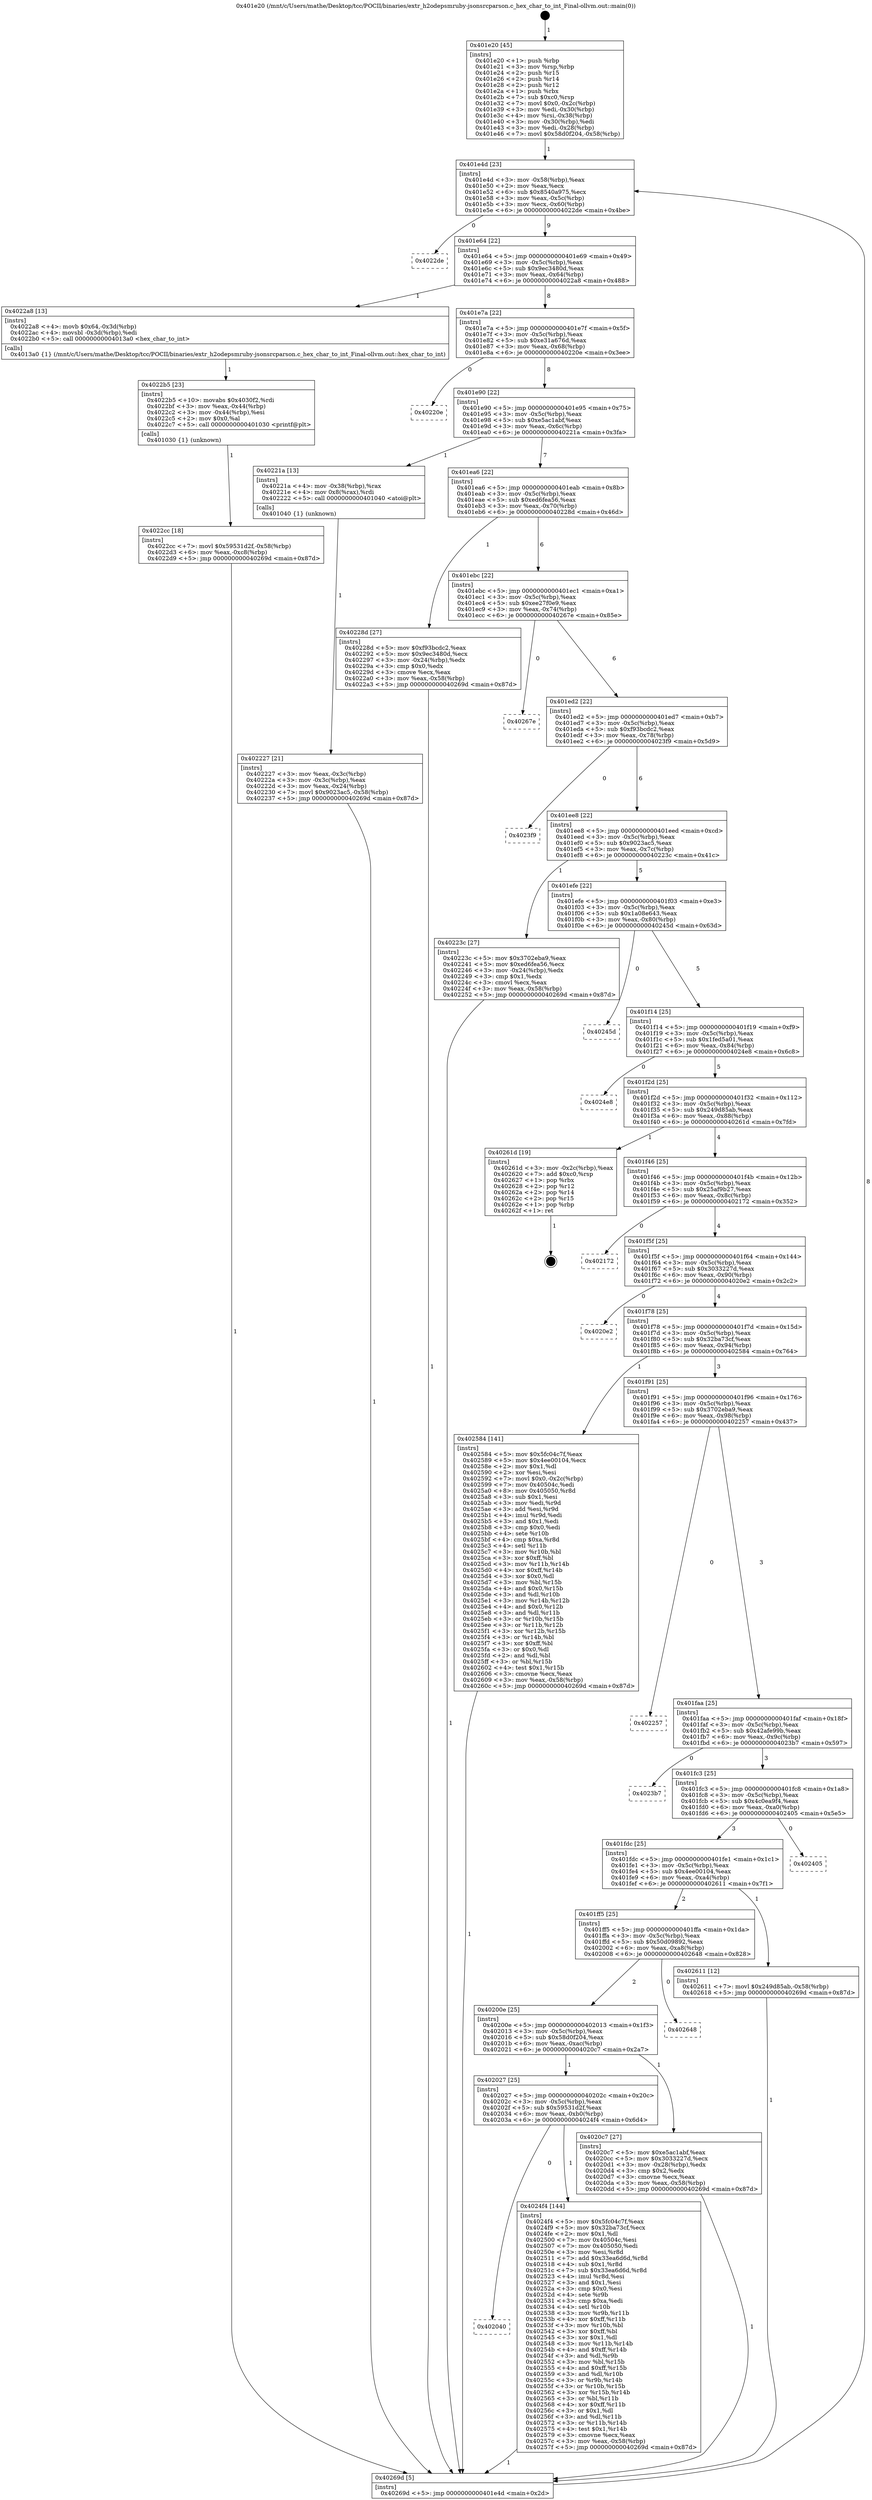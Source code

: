 digraph "0x401e20" {
  label = "0x401e20 (/mnt/c/Users/mathe/Desktop/tcc/POCII/binaries/extr_h2odepsmruby-jsonsrcparson.c_hex_char_to_int_Final-ollvm.out::main(0))"
  labelloc = "t"
  node[shape=record]

  Entry [label="",width=0.3,height=0.3,shape=circle,fillcolor=black,style=filled]
  "0x401e4d" [label="{
     0x401e4d [23]\l
     | [instrs]\l
     &nbsp;&nbsp;0x401e4d \<+3\>: mov -0x58(%rbp),%eax\l
     &nbsp;&nbsp;0x401e50 \<+2\>: mov %eax,%ecx\l
     &nbsp;&nbsp;0x401e52 \<+6\>: sub $0x8540a975,%ecx\l
     &nbsp;&nbsp;0x401e58 \<+3\>: mov %eax,-0x5c(%rbp)\l
     &nbsp;&nbsp;0x401e5b \<+3\>: mov %ecx,-0x60(%rbp)\l
     &nbsp;&nbsp;0x401e5e \<+6\>: je 00000000004022de \<main+0x4be\>\l
  }"]
  "0x4022de" [label="{
     0x4022de\l
  }", style=dashed]
  "0x401e64" [label="{
     0x401e64 [22]\l
     | [instrs]\l
     &nbsp;&nbsp;0x401e64 \<+5\>: jmp 0000000000401e69 \<main+0x49\>\l
     &nbsp;&nbsp;0x401e69 \<+3\>: mov -0x5c(%rbp),%eax\l
     &nbsp;&nbsp;0x401e6c \<+5\>: sub $0x9ec3480d,%eax\l
     &nbsp;&nbsp;0x401e71 \<+3\>: mov %eax,-0x64(%rbp)\l
     &nbsp;&nbsp;0x401e74 \<+6\>: je 00000000004022a8 \<main+0x488\>\l
  }"]
  Exit [label="",width=0.3,height=0.3,shape=circle,fillcolor=black,style=filled,peripheries=2]
  "0x4022a8" [label="{
     0x4022a8 [13]\l
     | [instrs]\l
     &nbsp;&nbsp;0x4022a8 \<+4\>: movb $0x64,-0x3d(%rbp)\l
     &nbsp;&nbsp;0x4022ac \<+4\>: movsbl -0x3d(%rbp),%edi\l
     &nbsp;&nbsp;0x4022b0 \<+5\>: call 00000000004013a0 \<hex_char_to_int\>\l
     | [calls]\l
     &nbsp;&nbsp;0x4013a0 \{1\} (/mnt/c/Users/mathe/Desktop/tcc/POCII/binaries/extr_h2odepsmruby-jsonsrcparson.c_hex_char_to_int_Final-ollvm.out::hex_char_to_int)\l
  }"]
  "0x401e7a" [label="{
     0x401e7a [22]\l
     | [instrs]\l
     &nbsp;&nbsp;0x401e7a \<+5\>: jmp 0000000000401e7f \<main+0x5f\>\l
     &nbsp;&nbsp;0x401e7f \<+3\>: mov -0x5c(%rbp),%eax\l
     &nbsp;&nbsp;0x401e82 \<+5\>: sub $0xe31a676d,%eax\l
     &nbsp;&nbsp;0x401e87 \<+3\>: mov %eax,-0x68(%rbp)\l
     &nbsp;&nbsp;0x401e8a \<+6\>: je 000000000040220e \<main+0x3ee\>\l
  }"]
  "0x402040" [label="{
     0x402040\l
  }", style=dashed]
  "0x40220e" [label="{
     0x40220e\l
  }", style=dashed]
  "0x401e90" [label="{
     0x401e90 [22]\l
     | [instrs]\l
     &nbsp;&nbsp;0x401e90 \<+5\>: jmp 0000000000401e95 \<main+0x75\>\l
     &nbsp;&nbsp;0x401e95 \<+3\>: mov -0x5c(%rbp),%eax\l
     &nbsp;&nbsp;0x401e98 \<+5\>: sub $0xe5ac1abf,%eax\l
     &nbsp;&nbsp;0x401e9d \<+3\>: mov %eax,-0x6c(%rbp)\l
     &nbsp;&nbsp;0x401ea0 \<+6\>: je 000000000040221a \<main+0x3fa\>\l
  }"]
  "0x4024f4" [label="{
     0x4024f4 [144]\l
     | [instrs]\l
     &nbsp;&nbsp;0x4024f4 \<+5\>: mov $0x5fc04c7f,%eax\l
     &nbsp;&nbsp;0x4024f9 \<+5\>: mov $0x32ba73cf,%ecx\l
     &nbsp;&nbsp;0x4024fe \<+2\>: mov $0x1,%dl\l
     &nbsp;&nbsp;0x402500 \<+7\>: mov 0x40504c,%esi\l
     &nbsp;&nbsp;0x402507 \<+7\>: mov 0x405050,%edi\l
     &nbsp;&nbsp;0x40250e \<+3\>: mov %esi,%r8d\l
     &nbsp;&nbsp;0x402511 \<+7\>: add $0x33ea6d6d,%r8d\l
     &nbsp;&nbsp;0x402518 \<+4\>: sub $0x1,%r8d\l
     &nbsp;&nbsp;0x40251c \<+7\>: sub $0x33ea6d6d,%r8d\l
     &nbsp;&nbsp;0x402523 \<+4\>: imul %r8d,%esi\l
     &nbsp;&nbsp;0x402527 \<+3\>: and $0x1,%esi\l
     &nbsp;&nbsp;0x40252a \<+3\>: cmp $0x0,%esi\l
     &nbsp;&nbsp;0x40252d \<+4\>: sete %r9b\l
     &nbsp;&nbsp;0x402531 \<+3\>: cmp $0xa,%edi\l
     &nbsp;&nbsp;0x402534 \<+4\>: setl %r10b\l
     &nbsp;&nbsp;0x402538 \<+3\>: mov %r9b,%r11b\l
     &nbsp;&nbsp;0x40253b \<+4\>: xor $0xff,%r11b\l
     &nbsp;&nbsp;0x40253f \<+3\>: mov %r10b,%bl\l
     &nbsp;&nbsp;0x402542 \<+3\>: xor $0xff,%bl\l
     &nbsp;&nbsp;0x402545 \<+3\>: xor $0x1,%dl\l
     &nbsp;&nbsp;0x402548 \<+3\>: mov %r11b,%r14b\l
     &nbsp;&nbsp;0x40254b \<+4\>: and $0xff,%r14b\l
     &nbsp;&nbsp;0x40254f \<+3\>: and %dl,%r9b\l
     &nbsp;&nbsp;0x402552 \<+3\>: mov %bl,%r15b\l
     &nbsp;&nbsp;0x402555 \<+4\>: and $0xff,%r15b\l
     &nbsp;&nbsp;0x402559 \<+3\>: and %dl,%r10b\l
     &nbsp;&nbsp;0x40255c \<+3\>: or %r9b,%r14b\l
     &nbsp;&nbsp;0x40255f \<+3\>: or %r10b,%r15b\l
     &nbsp;&nbsp;0x402562 \<+3\>: xor %r15b,%r14b\l
     &nbsp;&nbsp;0x402565 \<+3\>: or %bl,%r11b\l
     &nbsp;&nbsp;0x402568 \<+4\>: xor $0xff,%r11b\l
     &nbsp;&nbsp;0x40256c \<+3\>: or $0x1,%dl\l
     &nbsp;&nbsp;0x40256f \<+3\>: and %dl,%r11b\l
     &nbsp;&nbsp;0x402572 \<+3\>: or %r11b,%r14b\l
     &nbsp;&nbsp;0x402575 \<+4\>: test $0x1,%r14b\l
     &nbsp;&nbsp;0x402579 \<+3\>: cmovne %ecx,%eax\l
     &nbsp;&nbsp;0x40257c \<+3\>: mov %eax,-0x58(%rbp)\l
     &nbsp;&nbsp;0x40257f \<+5\>: jmp 000000000040269d \<main+0x87d\>\l
  }"]
  "0x40221a" [label="{
     0x40221a [13]\l
     | [instrs]\l
     &nbsp;&nbsp;0x40221a \<+4\>: mov -0x38(%rbp),%rax\l
     &nbsp;&nbsp;0x40221e \<+4\>: mov 0x8(%rax),%rdi\l
     &nbsp;&nbsp;0x402222 \<+5\>: call 0000000000401040 \<atoi@plt\>\l
     | [calls]\l
     &nbsp;&nbsp;0x401040 \{1\} (unknown)\l
  }"]
  "0x401ea6" [label="{
     0x401ea6 [22]\l
     | [instrs]\l
     &nbsp;&nbsp;0x401ea6 \<+5\>: jmp 0000000000401eab \<main+0x8b\>\l
     &nbsp;&nbsp;0x401eab \<+3\>: mov -0x5c(%rbp),%eax\l
     &nbsp;&nbsp;0x401eae \<+5\>: sub $0xed6fea56,%eax\l
     &nbsp;&nbsp;0x401eb3 \<+3\>: mov %eax,-0x70(%rbp)\l
     &nbsp;&nbsp;0x401eb6 \<+6\>: je 000000000040228d \<main+0x46d\>\l
  }"]
  "0x4022cc" [label="{
     0x4022cc [18]\l
     | [instrs]\l
     &nbsp;&nbsp;0x4022cc \<+7\>: movl $0x59531d2f,-0x58(%rbp)\l
     &nbsp;&nbsp;0x4022d3 \<+6\>: mov %eax,-0xc8(%rbp)\l
     &nbsp;&nbsp;0x4022d9 \<+5\>: jmp 000000000040269d \<main+0x87d\>\l
  }"]
  "0x40228d" [label="{
     0x40228d [27]\l
     | [instrs]\l
     &nbsp;&nbsp;0x40228d \<+5\>: mov $0xf93bcdc2,%eax\l
     &nbsp;&nbsp;0x402292 \<+5\>: mov $0x9ec3480d,%ecx\l
     &nbsp;&nbsp;0x402297 \<+3\>: mov -0x24(%rbp),%edx\l
     &nbsp;&nbsp;0x40229a \<+3\>: cmp $0x0,%edx\l
     &nbsp;&nbsp;0x40229d \<+3\>: cmove %ecx,%eax\l
     &nbsp;&nbsp;0x4022a0 \<+3\>: mov %eax,-0x58(%rbp)\l
     &nbsp;&nbsp;0x4022a3 \<+5\>: jmp 000000000040269d \<main+0x87d\>\l
  }"]
  "0x401ebc" [label="{
     0x401ebc [22]\l
     | [instrs]\l
     &nbsp;&nbsp;0x401ebc \<+5\>: jmp 0000000000401ec1 \<main+0xa1\>\l
     &nbsp;&nbsp;0x401ec1 \<+3\>: mov -0x5c(%rbp),%eax\l
     &nbsp;&nbsp;0x401ec4 \<+5\>: sub $0xee27f0e9,%eax\l
     &nbsp;&nbsp;0x401ec9 \<+3\>: mov %eax,-0x74(%rbp)\l
     &nbsp;&nbsp;0x401ecc \<+6\>: je 000000000040267e \<main+0x85e\>\l
  }"]
  "0x4022b5" [label="{
     0x4022b5 [23]\l
     | [instrs]\l
     &nbsp;&nbsp;0x4022b5 \<+10\>: movabs $0x4030f2,%rdi\l
     &nbsp;&nbsp;0x4022bf \<+3\>: mov %eax,-0x44(%rbp)\l
     &nbsp;&nbsp;0x4022c2 \<+3\>: mov -0x44(%rbp),%esi\l
     &nbsp;&nbsp;0x4022c5 \<+2\>: mov $0x0,%al\l
     &nbsp;&nbsp;0x4022c7 \<+5\>: call 0000000000401030 \<printf@plt\>\l
     | [calls]\l
     &nbsp;&nbsp;0x401030 \{1\} (unknown)\l
  }"]
  "0x40267e" [label="{
     0x40267e\l
  }", style=dashed]
  "0x401ed2" [label="{
     0x401ed2 [22]\l
     | [instrs]\l
     &nbsp;&nbsp;0x401ed2 \<+5\>: jmp 0000000000401ed7 \<main+0xb7\>\l
     &nbsp;&nbsp;0x401ed7 \<+3\>: mov -0x5c(%rbp),%eax\l
     &nbsp;&nbsp;0x401eda \<+5\>: sub $0xf93bcdc2,%eax\l
     &nbsp;&nbsp;0x401edf \<+3\>: mov %eax,-0x78(%rbp)\l
     &nbsp;&nbsp;0x401ee2 \<+6\>: je 00000000004023f9 \<main+0x5d9\>\l
  }"]
  "0x402227" [label="{
     0x402227 [21]\l
     | [instrs]\l
     &nbsp;&nbsp;0x402227 \<+3\>: mov %eax,-0x3c(%rbp)\l
     &nbsp;&nbsp;0x40222a \<+3\>: mov -0x3c(%rbp),%eax\l
     &nbsp;&nbsp;0x40222d \<+3\>: mov %eax,-0x24(%rbp)\l
     &nbsp;&nbsp;0x402230 \<+7\>: movl $0x9023ac5,-0x58(%rbp)\l
     &nbsp;&nbsp;0x402237 \<+5\>: jmp 000000000040269d \<main+0x87d\>\l
  }"]
  "0x4023f9" [label="{
     0x4023f9\l
  }", style=dashed]
  "0x401ee8" [label="{
     0x401ee8 [22]\l
     | [instrs]\l
     &nbsp;&nbsp;0x401ee8 \<+5\>: jmp 0000000000401eed \<main+0xcd\>\l
     &nbsp;&nbsp;0x401eed \<+3\>: mov -0x5c(%rbp),%eax\l
     &nbsp;&nbsp;0x401ef0 \<+5\>: sub $0x9023ac5,%eax\l
     &nbsp;&nbsp;0x401ef5 \<+3\>: mov %eax,-0x7c(%rbp)\l
     &nbsp;&nbsp;0x401ef8 \<+6\>: je 000000000040223c \<main+0x41c\>\l
  }"]
  "0x401e20" [label="{
     0x401e20 [45]\l
     | [instrs]\l
     &nbsp;&nbsp;0x401e20 \<+1\>: push %rbp\l
     &nbsp;&nbsp;0x401e21 \<+3\>: mov %rsp,%rbp\l
     &nbsp;&nbsp;0x401e24 \<+2\>: push %r15\l
     &nbsp;&nbsp;0x401e26 \<+2\>: push %r14\l
     &nbsp;&nbsp;0x401e28 \<+2\>: push %r12\l
     &nbsp;&nbsp;0x401e2a \<+1\>: push %rbx\l
     &nbsp;&nbsp;0x401e2b \<+7\>: sub $0xc0,%rsp\l
     &nbsp;&nbsp;0x401e32 \<+7\>: movl $0x0,-0x2c(%rbp)\l
     &nbsp;&nbsp;0x401e39 \<+3\>: mov %edi,-0x30(%rbp)\l
     &nbsp;&nbsp;0x401e3c \<+4\>: mov %rsi,-0x38(%rbp)\l
     &nbsp;&nbsp;0x401e40 \<+3\>: mov -0x30(%rbp),%edi\l
     &nbsp;&nbsp;0x401e43 \<+3\>: mov %edi,-0x28(%rbp)\l
     &nbsp;&nbsp;0x401e46 \<+7\>: movl $0x58d0f204,-0x58(%rbp)\l
  }"]
  "0x40223c" [label="{
     0x40223c [27]\l
     | [instrs]\l
     &nbsp;&nbsp;0x40223c \<+5\>: mov $0x3702eba9,%eax\l
     &nbsp;&nbsp;0x402241 \<+5\>: mov $0xed6fea56,%ecx\l
     &nbsp;&nbsp;0x402246 \<+3\>: mov -0x24(%rbp),%edx\l
     &nbsp;&nbsp;0x402249 \<+3\>: cmp $0x1,%edx\l
     &nbsp;&nbsp;0x40224c \<+3\>: cmovl %ecx,%eax\l
     &nbsp;&nbsp;0x40224f \<+3\>: mov %eax,-0x58(%rbp)\l
     &nbsp;&nbsp;0x402252 \<+5\>: jmp 000000000040269d \<main+0x87d\>\l
  }"]
  "0x401efe" [label="{
     0x401efe [22]\l
     | [instrs]\l
     &nbsp;&nbsp;0x401efe \<+5\>: jmp 0000000000401f03 \<main+0xe3\>\l
     &nbsp;&nbsp;0x401f03 \<+3\>: mov -0x5c(%rbp),%eax\l
     &nbsp;&nbsp;0x401f06 \<+5\>: sub $0x1a08e643,%eax\l
     &nbsp;&nbsp;0x401f0b \<+3\>: mov %eax,-0x80(%rbp)\l
     &nbsp;&nbsp;0x401f0e \<+6\>: je 000000000040245d \<main+0x63d\>\l
  }"]
  "0x40269d" [label="{
     0x40269d [5]\l
     | [instrs]\l
     &nbsp;&nbsp;0x40269d \<+5\>: jmp 0000000000401e4d \<main+0x2d\>\l
  }"]
  "0x40245d" [label="{
     0x40245d\l
  }", style=dashed]
  "0x401f14" [label="{
     0x401f14 [25]\l
     | [instrs]\l
     &nbsp;&nbsp;0x401f14 \<+5\>: jmp 0000000000401f19 \<main+0xf9\>\l
     &nbsp;&nbsp;0x401f19 \<+3\>: mov -0x5c(%rbp),%eax\l
     &nbsp;&nbsp;0x401f1c \<+5\>: sub $0x1fed5a01,%eax\l
     &nbsp;&nbsp;0x401f21 \<+6\>: mov %eax,-0x84(%rbp)\l
     &nbsp;&nbsp;0x401f27 \<+6\>: je 00000000004024e8 \<main+0x6c8\>\l
  }"]
  "0x402027" [label="{
     0x402027 [25]\l
     | [instrs]\l
     &nbsp;&nbsp;0x402027 \<+5\>: jmp 000000000040202c \<main+0x20c\>\l
     &nbsp;&nbsp;0x40202c \<+3\>: mov -0x5c(%rbp),%eax\l
     &nbsp;&nbsp;0x40202f \<+5\>: sub $0x59531d2f,%eax\l
     &nbsp;&nbsp;0x402034 \<+6\>: mov %eax,-0xb0(%rbp)\l
     &nbsp;&nbsp;0x40203a \<+6\>: je 00000000004024f4 \<main+0x6d4\>\l
  }"]
  "0x4024e8" [label="{
     0x4024e8\l
  }", style=dashed]
  "0x401f2d" [label="{
     0x401f2d [25]\l
     | [instrs]\l
     &nbsp;&nbsp;0x401f2d \<+5\>: jmp 0000000000401f32 \<main+0x112\>\l
     &nbsp;&nbsp;0x401f32 \<+3\>: mov -0x5c(%rbp),%eax\l
     &nbsp;&nbsp;0x401f35 \<+5\>: sub $0x249d85ab,%eax\l
     &nbsp;&nbsp;0x401f3a \<+6\>: mov %eax,-0x88(%rbp)\l
     &nbsp;&nbsp;0x401f40 \<+6\>: je 000000000040261d \<main+0x7fd\>\l
  }"]
  "0x4020c7" [label="{
     0x4020c7 [27]\l
     | [instrs]\l
     &nbsp;&nbsp;0x4020c7 \<+5\>: mov $0xe5ac1abf,%eax\l
     &nbsp;&nbsp;0x4020cc \<+5\>: mov $0x3033227d,%ecx\l
     &nbsp;&nbsp;0x4020d1 \<+3\>: mov -0x28(%rbp),%edx\l
     &nbsp;&nbsp;0x4020d4 \<+3\>: cmp $0x2,%edx\l
     &nbsp;&nbsp;0x4020d7 \<+3\>: cmovne %ecx,%eax\l
     &nbsp;&nbsp;0x4020da \<+3\>: mov %eax,-0x58(%rbp)\l
     &nbsp;&nbsp;0x4020dd \<+5\>: jmp 000000000040269d \<main+0x87d\>\l
  }"]
  "0x40261d" [label="{
     0x40261d [19]\l
     | [instrs]\l
     &nbsp;&nbsp;0x40261d \<+3\>: mov -0x2c(%rbp),%eax\l
     &nbsp;&nbsp;0x402620 \<+7\>: add $0xc0,%rsp\l
     &nbsp;&nbsp;0x402627 \<+1\>: pop %rbx\l
     &nbsp;&nbsp;0x402628 \<+2\>: pop %r12\l
     &nbsp;&nbsp;0x40262a \<+2\>: pop %r14\l
     &nbsp;&nbsp;0x40262c \<+2\>: pop %r15\l
     &nbsp;&nbsp;0x40262e \<+1\>: pop %rbp\l
     &nbsp;&nbsp;0x40262f \<+1\>: ret\l
  }"]
  "0x401f46" [label="{
     0x401f46 [25]\l
     | [instrs]\l
     &nbsp;&nbsp;0x401f46 \<+5\>: jmp 0000000000401f4b \<main+0x12b\>\l
     &nbsp;&nbsp;0x401f4b \<+3\>: mov -0x5c(%rbp),%eax\l
     &nbsp;&nbsp;0x401f4e \<+5\>: sub $0x25af9b27,%eax\l
     &nbsp;&nbsp;0x401f53 \<+6\>: mov %eax,-0x8c(%rbp)\l
     &nbsp;&nbsp;0x401f59 \<+6\>: je 0000000000402172 \<main+0x352\>\l
  }"]
  "0x40200e" [label="{
     0x40200e [25]\l
     | [instrs]\l
     &nbsp;&nbsp;0x40200e \<+5\>: jmp 0000000000402013 \<main+0x1f3\>\l
     &nbsp;&nbsp;0x402013 \<+3\>: mov -0x5c(%rbp),%eax\l
     &nbsp;&nbsp;0x402016 \<+5\>: sub $0x58d0f204,%eax\l
     &nbsp;&nbsp;0x40201b \<+6\>: mov %eax,-0xac(%rbp)\l
     &nbsp;&nbsp;0x402021 \<+6\>: je 00000000004020c7 \<main+0x2a7\>\l
  }"]
  "0x402172" [label="{
     0x402172\l
  }", style=dashed]
  "0x401f5f" [label="{
     0x401f5f [25]\l
     | [instrs]\l
     &nbsp;&nbsp;0x401f5f \<+5\>: jmp 0000000000401f64 \<main+0x144\>\l
     &nbsp;&nbsp;0x401f64 \<+3\>: mov -0x5c(%rbp),%eax\l
     &nbsp;&nbsp;0x401f67 \<+5\>: sub $0x3033227d,%eax\l
     &nbsp;&nbsp;0x401f6c \<+6\>: mov %eax,-0x90(%rbp)\l
     &nbsp;&nbsp;0x401f72 \<+6\>: je 00000000004020e2 \<main+0x2c2\>\l
  }"]
  "0x402648" [label="{
     0x402648\l
  }", style=dashed]
  "0x4020e2" [label="{
     0x4020e2\l
  }", style=dashed]
  "0x401f78" [label="{
     0x401f78 [25]\l
     | [instrs]\l
     &nbsp;&nbsp;0x401f78 \<+5\>: jmp 0000000000401f7d \<main+0x15d\>\l
     &nbsp;&nbsp;0x401f7d \<+3\>: mov -0x5c(%rbp),%eax\l
     &nbsp;&nbsp;0x401f80 \<+5\>: sub $0x32ba73cf,%eax\l
     &nbsp;&nbsp;0x401f85 \<+6\>: mov %eax,-0x94(%rbp)\l
     &nbsp;&nbsp;0x401f8b \<+6\>: je 0000000000402584 \<main+0x764\>\l
  }"]
  "0x401ff5" [label="{
     0x401ff5 [25]\l
     | [instrs]\l
     &nbsp;&nbsp;0x401ff5 \<+5\>: jmp 0000000000401ffa \<main+0x1da\>\l
     &nbsp;&nbsp;0x401ffa \<+3\>: mov -0x5c(%rbp),%eax\l
     &nbsp;&nbsp;0x401ffd \<+5\>: sub $0x50d09892,%eax\l
     &nbsp;&nbsp;0x402002 \<+6\>: mov %eax,-0xa8(%rbp)\l
     &nbsp;&nbsp;0x402008 \<+6\>: je 0000000000402648 \<main+0x828\>\l
  }"]
  "0x402584" [label="{
     0x402584 [141]\l
     | [instrs]\l
     &nbsp;&nbsp;0x402584 \<+5\>: mov $0x5fc04c7f,%eax\l
     &nbsp;&nbsp;0x402589 \<+5\>: mov $0x4ee00104,%ecx\l
     &nbsp;&nbsp;0x40258e \<+2\>: mov $0x1,%dl\l
     &nbsp;&nbsp;0x402590 \<+2\>: xor %esi,%esi\l
     &nbsp;&nbsp;0x402592 \<+7\>: movl $0x0,-0x2c(%rbp)\l
     &nbsp;&nbsp;0x402599 \<+7\>: mov 0x40504c,%edi\l
     &nbsp;&nbsp;0x4025a0 \<+8\>: mov 0x405050,%r8d\l
     &nbsp;&nbsp;0x4025a8 \<+3\>: sub $0x1,%esi\l
     &nbsp;&nbsp;0x4025ab \<+3\>: mov %edi,%r9d\l
     &nbsp;&nbsp;0x4025ae \<+3\>: add %esi,%r9d\l
     &nbsp;&nbsp;0x4025b1 \<+4\>: imul %r9d,%edi\l
     &nbsp;&nbsp;0x4025b5 \<+3\>: and $0x1,%edi\l
     &nbsp;&nbsp;0x4025b8 \<+3\>: cmp $0x0,%edi\l
     &nbsp;&nbsp;0x4025bb \<+4\>: sete %r10b\l
     &nbsp;&nbsp;0x4025bf \<+4\>: cmp $0xa,%r8d\l
     &nbsp;&nbsp;0x4025c3 \<+4\>: setl %r11b\l
     &nbsp;&nbsp;0x4025c7 \<+3\>: mov %r10b,%bl\l
     &nbsp;&nbsp;0x4025ca \<+3\>: xor $0xff,%bl\l
     &nbsp;&nbsp;0x4025cd \<+3\>: mov %r11b,%r14b\l
     &nbsp;&nbsp;0x4025d0 \<+4\>: xor $0xff,%r14b\l
     &nbsp;&nbsp;0x4025d4 \<+3\>: xor $0x0,%dl\l
     &nbsp;&nbsp;0x4025d7 \<+3\>: mov %bl,%r15b\l
     &nbsp;&nbsp;0x4025da \<+4\>: and $0x0,%r15b\l
     &nbsp;&nbsp;0x4025de \<+3\>: and %dl,%r10b\l
     &nbsp;&nbsp;0x4025e1 \<+3\>: mov %r14b,%r12b\l
     &nbsp;&nbsp;0x4025e4 \<+4\>: and $0x0,%r12b\l
     &nbsp;&nbsp;0x4025e8 \<+3\>: and %dl,%r11b\l
     &nbsp;&nbsp;0x4025eb \<+3\>: or %r10b,%r15b\l
     &nbsp;&nbsp;0x4025ee \<+3\>: or %r11b,%r12b\l
     &nbsp;&nbsp;0x4025f1 \<+3\>: xor %r12b,%r15b\l
     &nbsp;&nbsp;0x4025f4 \<+3\>: or %r14b,%bl\l
     &nbsp;&nbsp;0x4025f7 \<+3\>: xor $0xff,%bl\l
     &nbsp;&nbsp;0x4025fa \<+3\>: or $0x0,%dl\l
     &nbsp;&nbsp;0x4025fd \<+2\>: and %dl,%bl\l
     &nbsp;&nbsp;0x4025ff \<+3\>: or %bl,%r15b\l
     &nbsp;&nbsp;0x402602 \<+4\>: test $0x1,%r15b\l
     &nbsp;&nbsp;0x402606 \<+3\>: cmovne %ecx,%eax\l
     &nbsp;&nbsp;0x402609 \<+3\>: mov %eax,-0x58(%rbp)\l
     &nbsp;&nbsp;0x40260c \<+5\>: jmp 000000000040269d \<main+0x87d\>\l
  }"]
  "0x401f91" [label="{
     0x401f91 [25]\l
     | [instrs]\l
     &nbsp;&nbsp;0x401f91 \<+5\>: jmp 0000000000401f96 \<main+0x176\>\l
     &nbsp;&nbsp;0x401f96 \<+3\>: mov -0x5c(%rbp),%eax\l
     &nbsp;&nbsp;0x401f99 \<+5\>: sub $0x3702eba9,%eax\l
     &nbsp;&nbsp;0x401f9e \<+6\>: mov %eax,-0x98(%rbp)\l
     &nbsp;&nbsp;0x401fa4 \<+6\>: je 0000000000402257 \<main+0x437\>\l
  }"]
  "0x402611" [label="{
     0x402611 [12]\l
     | [instrs]\l
     &nbsp;&nbsp;0x402611 \<+7\>: movl $0x249d85ab,-0x58(%rbp)\l
     &nbsp;&nbsp;0x402618 \<+5\>: jmp 000000000040269d \<main+0x87d\>\l
  }"]
  "0x402257" [label="{
     0x402257\l
  }", style=dashed]
  "0x401faa" [label="{
     0x401faa [25]\l
     | [instrs]\l
     &nbsp;&nbsp;0x401faa \<+5\>: jmp 0000000000401faf \<main+0x18f\>\l
     &nbsp;&nbsp;0x401faf \<+3\>: mov -0x5c(%rbp),%eax\l
     &nbsp;&nbsp;0x401fb2 \<+5\>: sub $0x42afe99b,%eax\l
     &nbsp;&nbsp;0x401fb7 \<+6\>: mov %eax,-0x9c(%rbp)\l
     &nbsp;&nbsp;0x401fbd \<+6\>: je 00000000004023b7 \<main+0x597\>\l
  }"]
  "0x401fdc" [label="{
     0x401fdc [25]\l
     | [instrs]\l
     &nbsp;&nbsp;0x401fdc \<+5\>: jmp 0000000000401fe1 \<main+0x1c1\>\l
     &nbsp;&nbsp;0x401fe1 \<+3\>: mov -0x5c(%rbp),%eax\l
     &nbsp;&nbsp;0x401fe4 \<+5\>: sub $0x4ee00104,%eax\l
     &nbsp;&nbsp;0x401fe9 \<+6\>: mov %eax,-0xa4(%rbp)\l
     &nbsp;&nbsp;0x401fef \<+6\>: je 0000000000402611 \<main+0x7f1\>\l
  }"]
  "0x4023b7" [label="{
     0x4023b7\l
  }", style=dashed]
  "0x401fc3" [label="{
     0x401fc3 [25]\l
     | [instrs]\l
     &nbsp;&nbsp;0x401fc3 \<+5\>: jmp 0000000000401fc8 \<main+0x1a8\>\l
     &nbsp;&nbsp;0x401fc8 \<+3\>: mov -0x5c(%rbp),%eax\l
     &nbsp;&nbsp;0x401fcb \<+5\>: sub $0x4c0ea9f4,%eax\l
     &nbsp;&nbsp;0x401fd0 \<+6\>: mov %eax,-0xa0(%rbp)\l
     &nbsp;&nbsp;0x401fd6 \<+6\>: je 0000000000402405 \<main+0x5e5\>\l
  }"]
  "0x402405" [label="{
     0x402405\l
  }", style=dashed]
  Entry -> "0x401e20" [label=" 1"]
  "0x401e4d" -> "0x4022de" [label=" 0"]
  "0x401e4d" -> "0x401e64" [label=" 9"]
  "0x40261d" -> Exit [label=" 1"]
  "0x401e64" -> "0x4022a8" [label=" 1"]
  "0x401e64" -> "0x401e7a" [label=" 8"]
  "0x402611" -> "0x40269d" [label=" 1"]
  "0x401e7a" -> "0x40220e" [label=" 0"]
  "0x401e7a" -> "0x401e90" [label=" 8"]
  "0x402584" -> "0x40269d" [label=" 1"]
  "0x401e90" -> "0x40221a" [label=" 1"]
  "0x401e90" -> "0x401ea6" [label=" 7"]
  "0x4024f4" -> "0x40269d" [label=" 1"]
  "0x401ea6" -> "0x40228d" [label=" 1"]
  "0x401ea6" -> "0x401ebc" [label=" 6"]
  "0x402027" -> "0x4024f4" [label=" 1"]
  "0x401ebc" -> "0x40267e" [label=" 0"]
  "0x401ebc" -> "0x401ed2" [label=" 6"]
  "0x402027" -> "0x402040" [label=" 0"]
  "0x401ed2" -> "0x4023f9" [label=" 0"]
  "0x401ed2" -> "0x401ee8" [label=" 6"]
  "0x4022cc" -> "0x40269d" [label=" 1"]
  "0x401ee8" -> "0x40223c" [label=" 1"]
  "0x401ee8" -> "0x401efe" [label=" 5"]
  "0x4022b5" -> "0x4022cc" [label=" 1"]
  "0x401efe" -> "0x40245d" [label=" 0"]
  "0x401efe" -> "0x401f14" [label=" 5"]
  "0x4022a8" -> "0x4022b5" [label=" 1"]
  "0x401f14" -> "0x4024e8" [label=" 0"]
  "0x401f14" -> "0x401f2d" [label=" 5"]
  "0x40228d" -> "0x40269d" [label=" 1"]
  "0x401f2d" -> "0x40261d" [label=" 1"]
  "0x401f2d" -> "0x401f46" [label=" 4"]
  "0x40223c" -> "0x40269d" [label=" 1"]
  "0x401f46" -> "0x402172" [label=" 0"]
  "0x401f46" -> "0x401f5f" [label=" 4"]
  "0x40221a" -> "0x402227" [label=" 1"]
  "0x401f5f" -> "0x4020e2" [label=" 0"]
  "0x401f5f" -> "0x401f78" [label=" 4"]
  "0x40269d" -> "0x401e4d" [label=" 8"]
  "0x401f78" -> "0x402584" [label=" 1"]
  "0x401f78" -> "0x401f91" [label=" 3"]
  "0x4020c7" -> "0x40269d" [label=" 1"]
  "0x401f91" -> "0x402257" [label=" 0"]
  "0x401f91" -> "0x401faa" [label=" 3"]
  "0x40200e" -> "0x402027" [label=" 1"]
  "0x401faa" -> "0x4023b7" [label=" 0"]
  "0x401faa" -> "0x401fc3" [label=" 3"]
  "0x402227" -> "0x40269d" [label=" 1"]
  "0x401fc3" -> "0x402405" [label=" 0"]
  "0x401fc3" -> "0x401fdc" [label=" 3"]
  "0x40200e" -> "0x4020c7" [label=" 1"]
  "0x401fdc" -> "0x402611" [label=" 1"]
  "0x401fdc" -> "0x401ff5" [label=" 2"]
  "0x401e20" -> "0x401e4d" [label=" 1"]
  "0x401ff5" -> "0x402648" [label=" 0"]
  "0x401ff5" -> "0x40200e" [label=" 2"]
}
